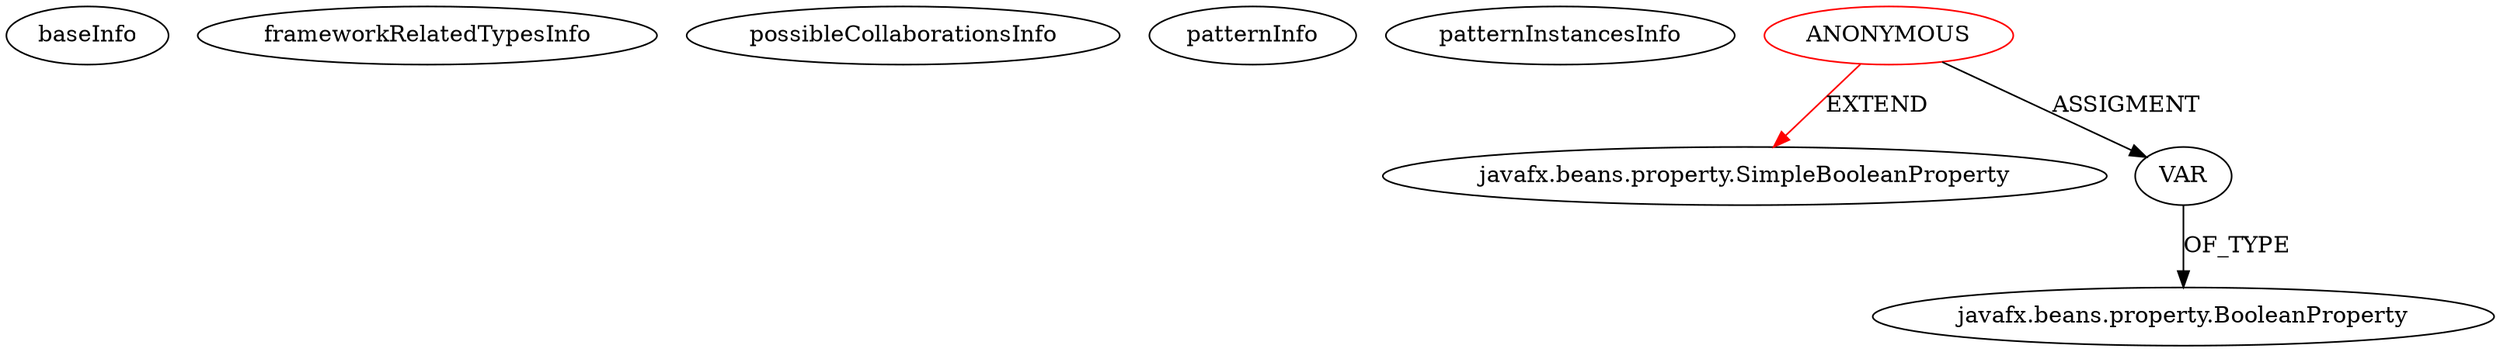 digraph {
baseInfo[graphId=2268,category="pattern",isAnonymous=true,possibleRelation=false]
frameworkRelatedTypesInfo[0="javafx.beans.property.SimpleBooleanProperty"]
possibleCollaborationsInfo[]
patternInfo[frequency=3.0,patternRootClient=0]
patternInstancesInfo[0="Jojal-RadialMenu~/Jojal-RadialMenu/RadialMenu-master/src/main/java/fr/jojal/widget/radial/menu/RadialMenuContainer.java~javafx.beans.property.BooleanProperty isSeparatorEnableProperty()~705",1="Jojal-RadialMenu~/Jojal-RadialMenu/RadialMenu-master/src/main/java/fr/jojal/widget/radial/menu/RadialMenuContainer.java~javafx.beans.property.BooleanProperty isChildrenVisibleProperty()~703",2="Jojal-RadialMenu~/Jojal-RadialMenu/RadialMenu-master/src/main/java/fr/jojal/widget/radial/menu/RadialMenuContainer.java~javafx.beans.property.BooleanProperty isChildrenCenterOnParentProperty()~704"]
1[label="javafx.beans.property.SimpleBooleanProperty",vertexType="FRAMEWORK_CLASS_TYPE",isFrameworkType=false]
0[label="ANONYMOUS",vertexType="ROOT_ANONYMOUS_DECLARATION",isFrameworkType=false,color=red]
2[label="VAR",vertexType="OUTSIDE_VARIABLE_EXPRESION",isFrameworkType=false]
3[label="javafx.beans.property.BooleanProperty",vertexType="FRAMEWORK_CLASS_TYPE",isFrameworkType=false]
0->1[label="EXTEND",color=red]
0->2[label="ASSIGMENT"]
2->3[label="OF_TYPE"]
}
